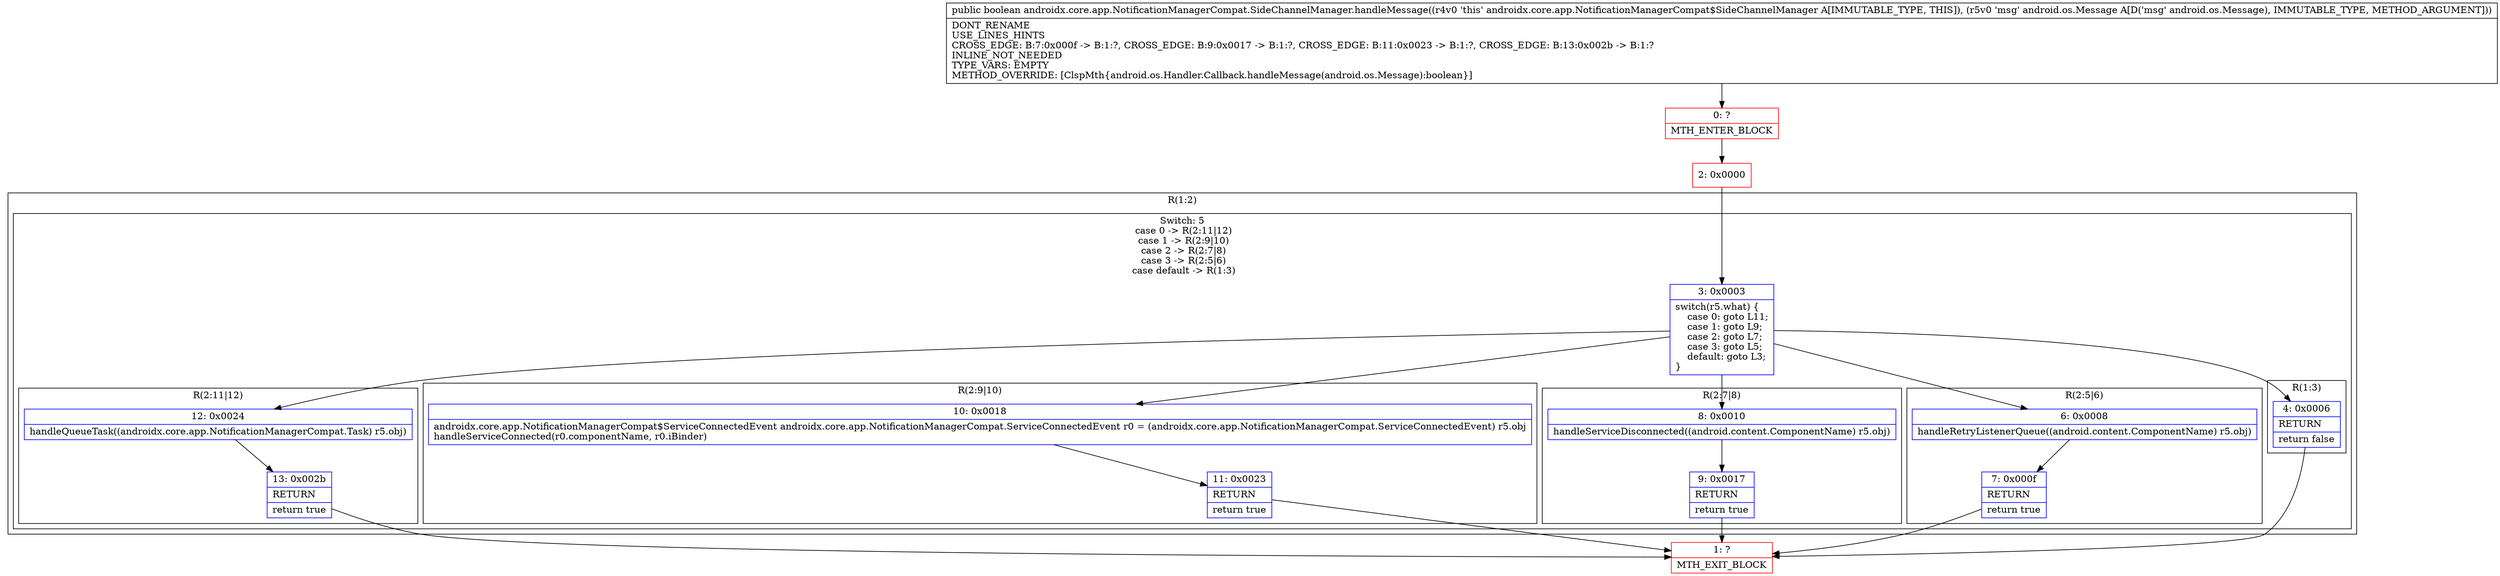 digraph "CFG forandroidx.core.app.NotificationManagerCompat.SideChannelManager.handleMessage(Landroid\/os\/Message;)Z" {
subgraph cluster_Region_1455440536 {
label = "R(1:2)";
node [shape=record,color=blue];
subgraph cluster_SwitchRegion_1454404809 {
label = "Switch: 5
 case 0 -> R(2:11|12)
 case 1 -> R(2:9|10)
 case 2 -> R(2:7|8)
 case 3 -> R(2:5|6)
 case default -> R(1:3)";
node [shape=record,color=blue];
Node_3 [shape=record,label="{3\:\ 0x0003|switch(r5.what) \{\l    case 0: goto L11;\l    case 1: goto L9;\l    case 2: goto L7;\l    case 3: goto L5;\l    default: goto L3;\l\}\l}"];
subgraph cluster_Region_1066011617 {
label = "R(2:11|12)";
node [shape=record,color=blue];
Node_12 [shape=record,label="{12\:\ 0x0024|handleQueueTask((androidx.core.app.NotificationManagerCompat.Task) r5.obj)\l}"];
Node_13 [shape=record,label="{13\:\ 0x002b|RETURN\l|return true\l}"];
}
subgraph cluster_Region_151752005 {
label = "R(2:9|10)";
node [shape=record,color=blue];
Node_10 [shape=record,label="{10\:\ 0x0018|androidx.core.app.NotificationManagerCompat$ServiceConnectedEvent androidx.core.app.NotificationManagerCompat.ServiceConnectedEvent r0 = (androidx.core.app.NotificationManagerCompat.ServiceConnectedEvent) r5.obj\lhandleServiceConnected(r0.componentName, r0.iBinder)\l}"];
Node_11 [shape=record,label="{11\:\ 0x0023|RETURN\l|return true\l}"];
}
subgraph cluster_Region_1332681340 {
label = "R(2:7|8)";
node [shape=record,color=blue];
Node_8 [shape=record,label="{8\:\ 0x0010|handleServiceDisconnected((android.content.ComponentName) r5.obj)\l}"];
Node_9 [shape=record,label="{9\:\ 0x0017|RETURN\l|return true\l}"];
}
subgraph cluster_Region_468665739 {
label = "R(2:5|6)";
node [shape=record,color=blue];
Node_6 [shape=record,label="{6\:\ 0x0008|handleRetryListenerQueue((android.content.ComponentName) r5.obj)\l}"];
Node_7 [shape=record,label="{7\:\ 0x000f|RETURN\l|return true\l}"];
}
subgraph cluster_Region_1311534083 {
label = "R(1:3)";
node [shape=record,color=blue];
Node_4 [shape=record,label="{4\:\ 0x0006|RETURN\l|return false\l}"];
}
}
}
Node_0 [shape=record,color=red,label="{0\:\ ?|MTH_ENTER_BLOCK\l}"];
Node_2 [shape=record,color=red,label="{2\:\ 0x0000}"];
Node_1 [shape=record,color=red,label="{1\:\ ?|MTH_EXIT_BLOCK\l}"];
MethodNode[shape=record,label="{public boolean androidx.core.app.NotificationManagerCompat.SideChannelManager.handleMessage((r4v0 'this' androidx.core.app.NotificationManagerCompat$SideChannelManager A[IMMUTABLE_TYPE, THIS]), (r5v0 'msg' android.os.Message A[D('msg' android.os.Message), IMMUTABLE_TYPE, METHOD_ARGUMENT]))  | DONT_RENAME\lUSE_LINES_HINTS\lCROSS_EDGE: B:7:0x000f \-\> B:1:?, CROSS_EDGE: B:9:0x0017 \-\> B:1:?, CROSS_EDGE: B:11:0x0023 \-\> B:1:?, CROSS_EDGE: B:13:0x002b \-\> B:1:?\lINLINE_NOT_NEEDED\lTYPE_VARS: EMPTY\lMETHOD_OVERRIDE: [ClspMth\{android.os.Handler.Callback.handleMessage(android.os.Message):boolean\}]\l}"];
MethodNode -> Node_0;Node_3 -> Node_4;
Node_3 -> Node_6;
Node_3 -> Node_8;
Node_3 -> Node_10;
Node_3 -> Node_12;
Node_12 -> Node_13;
Node_13 -> Node_1;
Node_10 -> Node_11;
Node_11 -> Node_1;
Node_8 -> Node_9;
Node_9 -> Node_1;
Node_6 -> Node_7;
Node_7 -> Node_1;
Node_4 -> Node_1;
Node_0 -> Node_2;
Node_2 -> Node_3;
}

